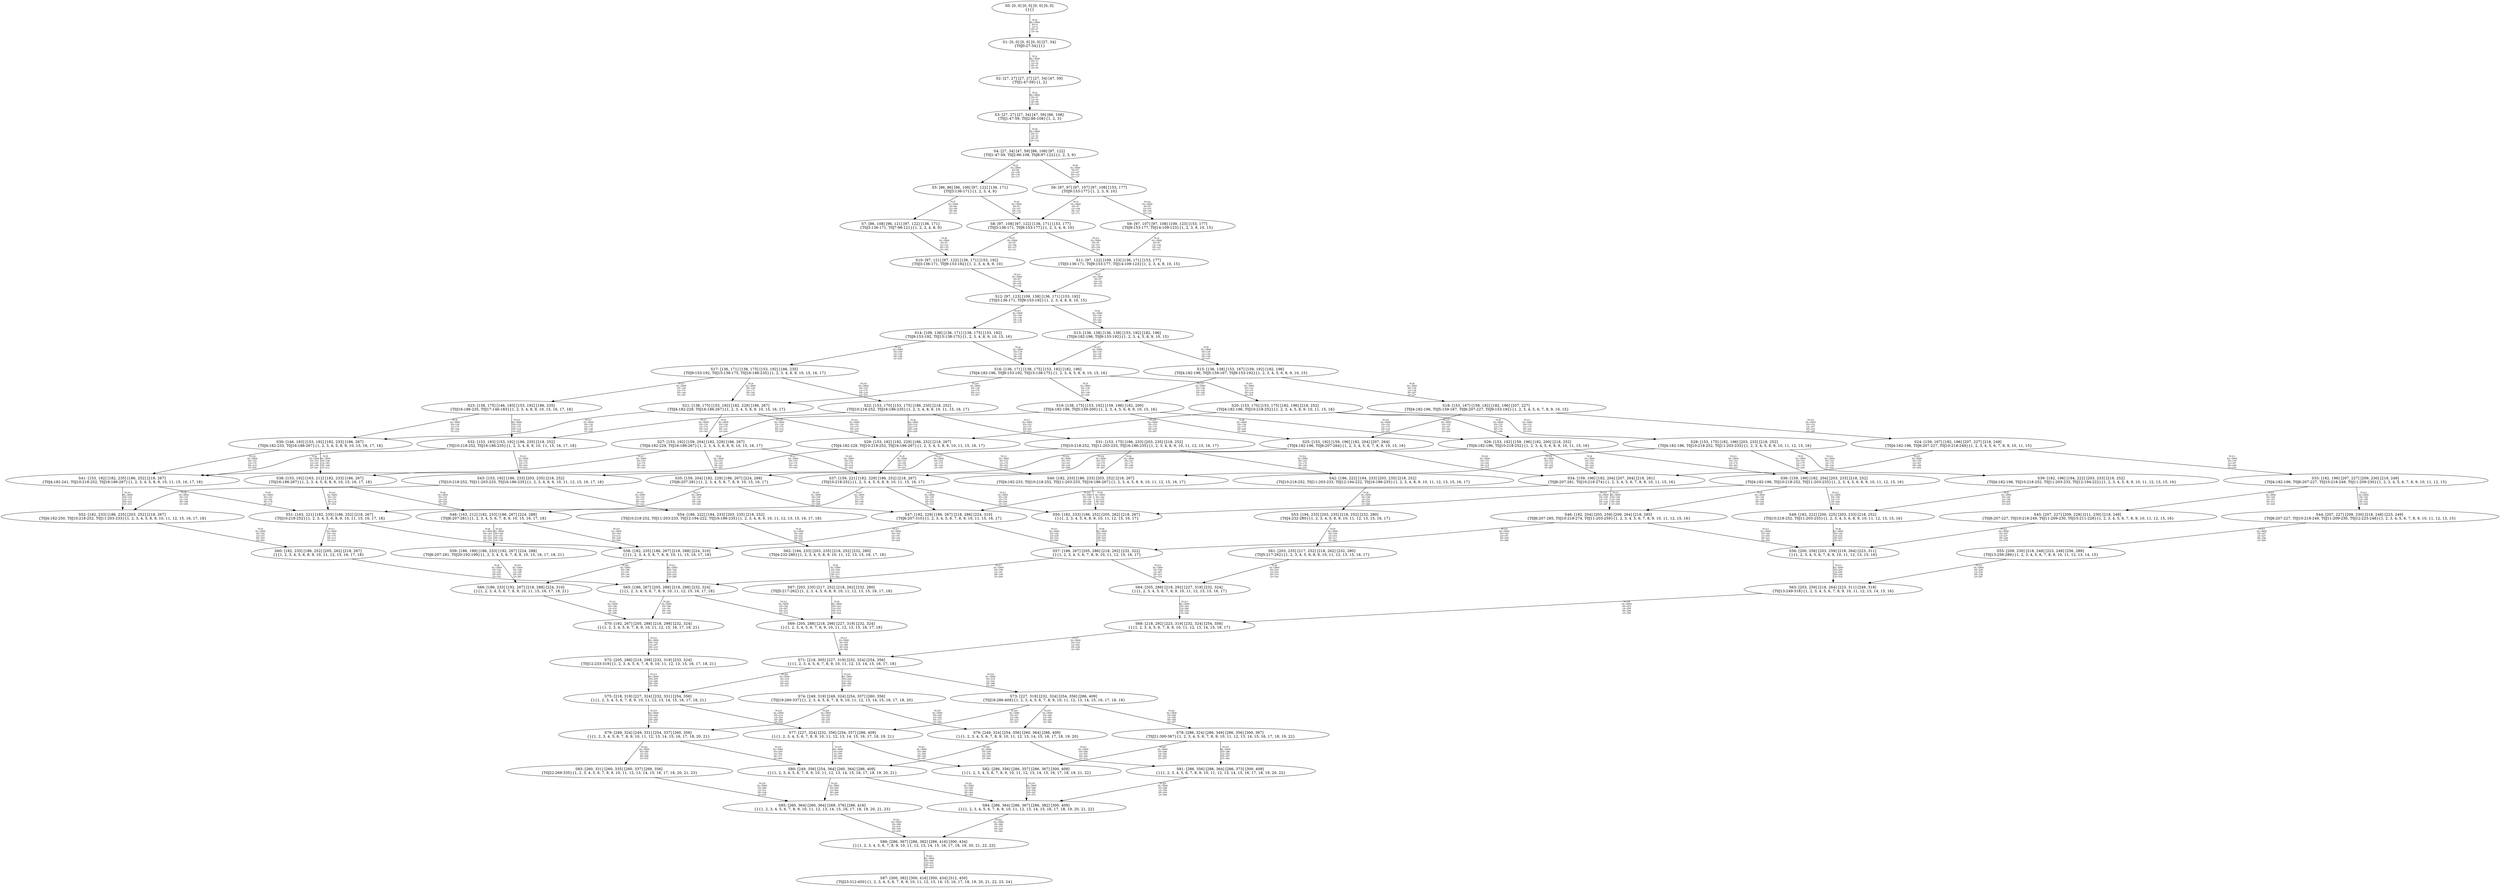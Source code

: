 digraph {
	S0[label="S0: [0, 0] [0, 0] [0, 0] [0, 0] \n{}{}"];
	S1[label="S1: [0, 0] [0, 0] [0, 0] [27, 34] \n{T0J0:27-34}{1}"];
	S2[label="S2: [27, 27] [27, 27] [27, 34] [47, 59] \n{T0J1:47-59}{1, 2}"];
	S3[label="S3: [27, 27] [27, 34] [47, 59] [86, 108] \n{T0J1:47-59, T0J2:86-108}{1, 2, 3}"];
	S4[label="S4: [27, 34] [47, 59] [86, 108] [97, 122] \n{T0J1:47-59, T0J2:86-108, T0J8:97-122}{1, 2, 3, 9}"];
	S5[label="S5: [86, 86] [86, 108] [97, 122] [136, 171] \n{T0J3:136-171}{1, 2, 3, 4, 9}"];
	S6[label="S6: [97, 97] [97, 107] [97, 108] [153, 177] \n{T0J9:153-177}{1, 2, 3, 9, 10}"];
	S7[label="S7: [86, 108] [96, 121] [97, 122] [136, 171] \n{T0J3:136-171, T0J7:96-121}{1, 2, 3, 4, 8, 9}"];
	S8[label="S8: [97, 108] [97, 122] [136, 171] [153, 177] \n{T0J3:136-171, T0J9:153-177}{1, 2, 3, 4, 9, 10}"];
	S9[label="S9: [97, 107] [97, 108] [109, 123] [153, 177] \n{T0J9:153-177, T0J14:109-123}{1, 2, 3, 9, 10, 15}"];
	S10[label="S10: [97, 121] [97, 122] [136, 171] [153, 192] \n{T0J3:136-171, T0J9:153-192}{1, 2, 3, 4, 8, 9, 10}"];
	S11[label="S11: [97, 122] [109, 123] [136, 171] [153, 177] \n{T0J3:136-171, T0J9:153-177, T0J14:109-123}{1, 2, 3, 4, 9, 10, 15}"];
	S12[label="S12: [97, 123] [109, 138] [136, 171] [153, 192] \n{T0J3:136-171, T0J9:153-192}{1, 2, 3, 4, 8, 9, 10, 15}"];
	S13[label="S13: [136, 138] [136, 138] [153, 192] [182, 196] \n{T0J4:182-196, T0J9:153-192}{1, 2, 3, 4, 5, 8, 9, 10, 15}"];
	S14[label="S14: [109, 138] [136, 171] [138, 175] [153, 192] \n{T0J9:153-192, T0J15:138-175}{1, 2, 3, 4, 8, 9, 10, 15, 16}"];
	S15[label="S15: [136, 138] [153, 167] [159, 192] [182, 196] \n{T0J4:182-196, T0J5:159-167, T0J9:153-192}{1, 2, 3, 4, 5, 6, 8, 9, 10, 15}"];
	S16[label="S16: [136, 171] [138, 175] [153, 192] [182, 196] \n{T0J4:182-196, T0J9:153-192, T0J15:138-175}{1, 2, 3, 4, 5, 8, 9, 10, 15, 16}"];
	S17[label="S17: [136, 171] [138, 175] [153, 192] [186, 235] \n{T0J9:153-192, T0J15:138-175, T0J16:186-235}{1, 2, 3, 4, 8, 9, 10, 15, 16, 17}"];
	S18[label="S18: [153, 167] [159, 192] [182, 196] [207, 227] \n{T0J4:182-196, T0J5:159-167, T0J6:207-227, T0J9:153-192}{1, 2, 3, 4, 5, 6, 7, 8, 9, 10, 15}"];
	S19[label="S19: [138, 175] [153, 192] [159, 196] [182, 200] \n{T0J4:182-196, T0J5:159-200}{1, 2, 3, 4, 5, 6, 8, 9, 10, 15, 16}"];
	S20[label="S20: [153, 170] [153, 175] [182, 196] [218, 252] \n{T0J4:182-196, T0J10:218-252}{1, 2, 3, 4, 5, 8, 9, 10, 11, 15, 16}"];
	S21[label="S21: [138, 175] [153, 192] [182, 229] [186, 267] \n{T0J4:182-229, T0J16:186-267}{1, 2, 3, 4, 5, 8, 9, 10, 15, 16, 17}"];
	S22[label="S22: [153, 170] [153, 175] [186, 235] [218, 252] \n{T0J10:218-252, T0J16:186-235}{1, 2, 3, 4, 8, 9, 10, 11, 15, 16, 17}"];
	S23[label="S23: [138, 175] [146, 183] [153, 192] [186, 235] \n{T0J16:186-235, T0J17:146-183}{1, 2, 3, 4, 8, 9, 10, 15, 16, 17, 18}"];
	S24[label="S24: [159, 167] [182, 196] [207, 227] [218, 249] \n{T0J4:182-196, T0J6:207-227, T0J10:218-249}{1, 2, 3, 4, 5, 6, 7, 8, 9, 10, 11, 15}"];
	S25[label="S25: [153, 192] [159, 196] [182, 204] [207, 264] \n{T0J4:182-196, T0J6:207-264}{1, 2, 3, 4, 5, 6, 7, 8, 9, 10, 15, 16}"];
	S26[label="S26: [153, 192] [159, 196] [182, 200] [218, 252] \n{T0J4:182-196, T0J10:218-252}{1, 2, 3, 4, 5, 6, 8, 9, 10, 11, 15, 16}"];
	S27[label="S27: [153, 192] [159, 204] [182, 229] [186, 267] \n{T0J4:182-229, T0J16:186-267}{1, 2, 3, 4, 5, 6, 8, 9, 10, 15, 16, 17}"];
	S28[label="S28: [153, 175] [182, 196] [203, 233] [218, 252] \n{T0J4:182-196, T0J10:218-252, T0J11:203-233}{1, 2, 3, 4, 5, 8, 9, 10, 11, 12, 15, 16}"];
	S29[label="S29: [153, 192] [182, 229] [186, 252] [218, 267] \n{T0J4:182-229, T0J10:218-252, T0J16:186-267}{1, 2, 3, 4, 5, 8, 9, 10, 11, 15, 16, 17}"];
	S30[label="S30: [146, 183] [153, 192] [182, 233] [186, 267] \n{T0J4:182-233, T0J16:186-267}{1, 2, 3, 4, 5, 8, 9, 10, 15, 16, 17, 18}"];
	S31[label="S31: [153, 175] [186, 233] [203, 235] [218, 252] \n{T0J10:218-252, T0J11:203-233, T0J16:186-235}{1, 2, 3, 4, 8, 9, 10, 11, 12, 15, 16, 17}"];
	S32[label="S32: [153, 183] [153, 192] [186, 235] [218, 252] \n{T0J10:218-252, T0J16:186-235}{1, 2, 3, 4, 8, 9, 10, 11, 15, 16, 17, 18}"];
	S33[label="S33: [182, 196] [207, 227] [209, 230] [218, 249] \n{T0J4:182-196, T0J6:207-227, T0J10:218-249, T0J11:209-230}{1, 2, 3, 4, 5, 6, 7, 8, 9, 10, 11, 12, 15}"];
	S34[label="S34: [159, 196] [182, 204] [207, 264] [218, 281] \n{T0J6:207-281, T0J10:218-274}{1, 2, 3, 4, 5, 6, 7, 8, 9, 10, 11, 15, 16}"];
	S35[label="S35: [159, 204] [182, 229] [186, 267] [224, 288] \n{T0J6:207-281}{1, 2, 3, 4, 5, 6, 7, 8, 9, 10, 15, 16, 17}"];
	S36[label="S36: [159, 196] [182, 204] [203, 233] [218, 252] \n{T0J4:182-196, T0J10:218-252, T0J11:203-233}{1, 2, 3, 4, 5, 6, 8, 9, 10, 11, 12, 15, 16}"];
	S37[label="S37: [159, 221] [182, 229] [186, 252] [218, 267] \n{T0J10:218-252}{1, 2, 3, 4, 5, 6, 8, 9, 10, 11, 15, 16, 17}"];
	S38[label="S38: [153, 192] [163, 212] [182, 233] [186, 267] \n{T0J16:186-267}{1, 2, 3, 4, 5, 6, 8, 9, 10, 15, 16, 17, 18}"];
	S39[label="S39: [182, 196] [194, 222] [203, 233] [218, 252] \n{T0J4:182-196, T0J10:218-252, T0J11:203-233, T0J12:194-222}{1, 2, 3, 4, 5, 8, 9, 10, 11, 12, 13, 15, 16}"];
	S40[label="S40: [182, 233] [186, 233] [203, 252] [218, 267] \n{T0J4:182-233, T0J10:218-252, T0J11:203-233, T0J16:186-267}{1, 2, 3, 4, 5, 8, 9, 10, 11, 12, 15, 16, 17}"];
	S41[label="S41: [153, 192] [182, 235] [186, 252] [218, 267] \n{T0J4:182-241, T0J10:218-252, T0J16:186-267}{1, 2, 3, 4, 5, 8, 9, 10, 11, 15, 16, 17, 18}"];
	S42[label="S42: [186, 222] [194, 233] [203, 235] [218, 252] \n{T0J10:218-252, T0J11:203-233, T0J12:194-222, T0J16:186-235}{1, 2, 3, 4, 8, 9, 10, 11, 12, 13, 15, 16, 17}"];
	S43[label="S43: [153, 192] [186, 233] [203, 235] [218, 252] \n{T0J10:218-252, T0J11:203-233, T0J16:186-235}{1, 2, 3, 4, 8, 9, 10, 11, 12, 15, 16, 17, 18}"];
	S44[label="S44: [207, 227] [209, 230] [218, 248] [223, 249] \n{T0J6:207-227, T0J10:218-249, T0J11:209-230, T0J12:223-248}{1, 2, 3, 4, 5, 6, 7, 8, 9, 10, 11, 12, 13, 15}"];
	S45[label="S45: [207, 227] [209, 228] [211, 230] [218, 249] \n{T0J6:207-227, T0J10:218-249, T0J11:209-230, T0J15:211-228}{1, 2, 3, 4, 5, 6, 7, 8, 9, 10, 11, 12, 15, 16}"];
	S46[label="S46: [182, 204] [203, 259] [209, 264] [218, 285] \n{T0J6:207-285, T0J10:218-274, T0J11:203-259}{1, 2, 3, 4, 5, 6, 7, 8, 9, 10, 11, 12, 15, 16}"];
	S47[label="S47: [182, 229] [186, 267] [218, 286] [224, 310] \n{T0J6:207-310}{1, 2, 3, 4, 5, 6, 7, 8, 9, 10, 11, 15, 16, 17}"];
	S48[label="S48: [163, 212] [182, 233] [186, 267] [224, 288] \n{T0J6:207-281}{1, 2, 3, 4, 5, 6, 7, 8, 9, 10, 15, 16, 17, 18}"];
	S49[label="S49: [182, 222] [200, 225] [203, 233] [218, 252] \n{T0J10:218-252, T0J11:203-233}{1, 2, 3, 4, 5, 6, 8, 9, 10, 11, 12, 13, 15, 16}"];
	S50[label="S50: [182, 233] [186, 252] [205, 262] [218, 267] \n{}{1, 2, 3, 4, 5, 6, 8, 9, 10, 11, 12, 15, 16, 17}"];
	S51[label="S51: [163, 221] [182, 235] [186, 252] [218, 267] \n{T0J10:218-252}{1, 2, 3, 4, 5, 6, 8, 9, 10, 11, 15, 16, 17, 18}"];
	S52[label="S52: [182, 233] [186, 235] [203, 252] [218, 267] \n{T0J4:182-250, T0J10:218-252, T0J11:203-233}{1, 2, 3, 4, 5, 8, 9, 10, 11, 12, 15, 16, 17, 18}"];
	S53[label="S53: [194, 233] [203, 235] [218, 252] [232, 280] \n{T0J4:232-280}{1, 2, 3, 4, 5, 8, 9, 10, 11, 12, 13, 15, 16, 17}"];
	S54[label="S54: [186, 222] [194, 233] [203, 235] [218, 252] \n{T0J10:218-252, T0J11:203-233, T0J12:194-222, T0J16:186-235}{1, 2, 3, 4, 8, 9, 10, 11, 12, 13, 15, 16, 17, 18}"];
	S55[label="S55: [209, 230] [218, 248] [223, 249] [256, 289] \n{T0J13:256-289}{1, 2, 3, 4, 5, 6, 7, 8, 9, 10, 11, 12, 13, 14, 15}"];
	S56[label="S56: [200, 256] [203, 259] [218, 264] [223, 311] \n{}{1, 2, 3, 4, 5, 6, 7, 8, 9, 10, 11, 12, 13, 15, 16}"];
	S57[label="S57: [186, 267] [205, 286] [218, 292] [232, 322] \n{}{1, 2, 3, 4, 5, 6, 7, 8, 9, 10, 11, 12, 15, 16, 17}"];
	S58[label="S58: [182, 235] [186, 267] [218, 288] [224, 310] \n{}{1, 2, 3, 4, 5, 6, 7, 8, 9, 10, 11, 15, 16, 17, 18}"];
	S59[label="S59: [186, 199] [186, 233] [192, 267] [224, 288] \n{T0J6:207-281, T0J20:192-199}{1, 2, 3, 4, 5, 6, 7, 8, 9, 10, 15, 16, 17, 18, 21}"];
	S60[label="S60: [182, 235] [186, 252] [205, 262] [218, 267] \n{}{1, 2, 3, 4, 5, 6, 8, 9, 10, 11, 12, 15, 16, 17, 18}"];
	S61[label="S61: [203, 235] [217, 252] [218, 262] [232, 280] \n{T0J5:217-262}{1, 2, 3, 4, 5, 6, 8, 9, 10, 11, 12, 13, 15, 16, 17}"];
	S62[label="S62: [194, 233] [203, 235] [218, 252] [232, 280] \n{T0J4:232-280}{1, 2, 3, 4, 5, 8, 9, 10, 11, 12, 13, 15, 16, 17, 18}"];
	S63[label="S63: [203, 259] [218, 264] [223, 311] [249, 318] \n{T0J13:249-318}{1, 2, 3, 4, 5, 6, 7, 8, 9, 10, 11, 12, 13, 14, 15, 16}"];
	S64[label="S64: [205, 286] [218, 292] [227, 319] [232, 324] \n{}{1, 2, 3, 4, 5, 6, 7, 8, 9, 10, 11, 12, 13, 15, 16, 17}"];
	S65[label="S65: [186, 267] [205, 288] [218, 298] [232, 324] \n{}{1, 2, 3, 4, 5, 6, 7, 8, 9, 10, 11, 12, 15, 16, 17, 18}"];
	S66[label="S66: [186, 233] [192, 267] [218, 288] [224, 310] \n{}{1, 2, 3, 4, 5, 6, 7, 8, 9, 10, 11, 15, 16, 17, 18, 21}"];
	S67[label="S67: [203, 235] [217, 252] [218, 262] [232, 280] \n{T0J5:217-262}{1, 2, 3, 4, 5, 6, 8, 9, 10, 11, 12, 13, 15, 16, 17, 18}"];
	S68[label="S68: [218, 292] [223, 319] [232, 324] [254, 356] \n{}{1, 2, 3, 4, 5, 6, 7, 8, 9, 10, 11, 12, 13, 14, 15, 16, 17}"];
	S69[label="S69: [205, 288] [218, 298] [227, 319] [232, 324] \n{}{1, 2, 3, 4, 5, 6, 7, 8, 9, 10, 11, 12, 13, 15, 16, 17, 18}"];
	S70[label="S70: [192, 267] [205, 288] [218, 298] [232, 324] \n{}{1, 2, 3, 4, 5, 6, 7, 8, 9, 10, 11, 12, 15, 16, 17, 18, 21}"];
	S71[label="S71: [218, 305] [227, 319] [232, 324] [254, 356] \n{}{1, 2, 3, 4, 5, 6, 7, 8, 9, 10, 11, 12, 13, 14, 15, 16, 17, 18}"];
	S72[label="S72: [205, 288] [218, 298] [232, 319] [233, 324] \n{T0J12:233-319}{1, 2, 3, 4, 5, 6, 7, 8, 9, 10, 11, 12, 13, 15, 16, 17, 18, 21}"];
	S73[label="S73: [227, 319] [232, 324] [254, 356] [286, 409] \n{T0J18:286-409}{1, 2, 3, 4, 5, 6, 7, 8, 9, 10, 11, 12, 13, 14, 15, 16, 17, 18, 19}"];
	S74[label="S74: [249, 319] [249, 324] [254, 337] [260, 356] \n{T0J19:260-337}{1, 2, 3, 4, 5, 6, 7, 8, 9, 10, 11, 12, 13, 14, 15, 16, 17, 18, 20}"];
	S75[label="S75: [218, 319] [227, 324] [232, 331] [254, 356] \n{}{1, 2, 3, 4, 5, 6, 7, 8, 9, 10, 11, 12, 13, 14, 15, 16, 17, 18, 21}"];
	S76[label="S76: [249, 324] [254, 356] [260, 364] [286, 409] \n{}{1, 2, 3, 4, 5, 6, 7, 8, 9, 10, 11, 12, 13, 14, 15, 16, 17, 18, 19, 20}"];
	S77[label="S77: [227, 324] [232, 356] [254, 357] [286, 409] \n{}{1, 2, 3, 4, 5, 6, 7, 8, 9, 10, 11, 12, 13, 14, 15, 16, 17, 18, 19, 21}"];
	S78[label="S78: [286, 324] [286, 349] [286, 356] [300, 367] \n{T0J21:300-367}{1, 2, 3, 4, 5, 6, 7, 8, 9, 10, 11, 12, 13, 14, 15, 16, 17, 18, 19, 22}"];
	S79[label="S79: [249, 324] [249, 331] [254, 337] [260, 356] \n{}{1, 2, 3, 4, 5, 6, 7, 8, 9, 10, 11, 12, 13, 14, 15, 16, 17, 18, 20, 21}"];
	S80[label="S80: [249, 356] [254, 364] [260, 364] [286, 409] \n{}{1, 2, 3, 4, 5, 6, 7, 8, 9, 10, 11, 12, 13, 14, 15, 16, 17, 18, 19, 20, 21}"];
	S81[label="S81: [286, 356] [286, 364] [286, 373] [300, 409] \n{}{1, 2, 3, 4, 5, 6, 7, 8, 9, 10, 11, 12, 13, 14, 15, 16, 17, 18, 19, 20, 22}"];
	S82[label="S82: [286, 356] [286, 357] [286, 367] [300, 409] \n{}{1, 2, 3, 4, 5, 6, 7, 8, 9, 10, 11, 12, 13, 14, 15, 16, 17, 18, 19, 21, 22}"];
	S83[label="S83: [260, 331] [260, 335] [260, 337] [269, 356] \n{T0J22:269-335}{1, 2, 3, 4, 5, 6, 7, 8, 9, 10, 11, 12, 13, 14, 15, 16, 17, 18, 20, 21, 23}"];
	S84[label="S84: [286, 364] [286, 367] [286, 382] [300, 409] \n{}{1, 2, 3, 4, 5, 6, 7, 8, 9, 10, 11, 12, 13, 14, 15, 16, 17, 18, 19, 20, 21, 22}"];
	S85[label="S85: [260, 364] [260, 364] [269, 376] [286, 416] \n{}{1, 2, 3, 4, 5, 6, 7, 8, 9, 10, 11, 12, 13, 14, 15, 16, 17, 18, 19, 20, 21, 23}"];
	S86[label="S86: [286, 367] [286, 382] [286, 416] [300, 434] \n{}{1, 2, 3, 4, 5, 6, 7, 8, 9, 10, 11, 12, 13, 14, 15, 16, 17, 18, 19, 20, 21, 22, 23}"];
	S87[label="S87: [300, 382] [300, 416] [300, 434] [312, 450] \n{T0J23:312-450}{1, 2, 3, 4, 5, 6, 7, 8, 9, 10, 11, 12, 13, 14, 15, 16, 17, 18, 19, 20, 21, 22, 23, 24}"];
	S0 -> S1[label="T0 J0\nDL=2800\nES=0\nLS=0\nEF=27\nLF=34",fontsize=8];
	S1 -> S2[label="T0 J1\nDL=2800\nES=27\nLS=34\nEF=47\nLF=59",fontsize=8];
	S2 -> S3[label="T0 J2\nDL=2800\nES=27\nLS=34\nEF=86\nLF=108",fontsize=8];
	S3 -> S4[label="T0 J8\nDL=2800\nES=27\nLS=34\nEF=97\nLF=122",fontsize=8];
	S4 -> S5[label="T0 J3\nDL=2800\nES=86\nLS=108\nEF=136\nLF=171",fontsize=8];
	S4 -> S6[label="T0 J9\nDL=2800\nES=97\nLS=107\nEF=153\nLF=177",fontsize=8];
	S5 -> S7[label="T0 J7\nDL=2800\nES=86\nLS=108\nEF=96\nLF=121",fontsize=8];
	S5 -> S8[label="T0 J9\nDL=2800\nES=97\nLS=107\nEF=153\nLF=177",fontsize=8];
	S6 -> S8[label="T0 J3\nDL=2800\nES=97\nLS=108\nEF=147\nLF=171",fontsize=8];
	S6 -> S9[label="T0 J14\nDL=2800\nES=97\nLS=107\nEF=109\nLF=123",fontsize=8];
	S7 -> S10[label="T0 J9\nDL=2800\nES=97\nLS=122\nEF=153\nLF=192",fontsize=8];
	S8 -> S10[label="T0 J7\nDL=2800\nES=97\nLS=108\nEF=107\nLF=121",fontsize=8];
	S8 -> S11[label="T0 J14\nDL=2800\nES=97\nLS=107\nEF=109\nLF=123",fontsize=8];
	S9 -> S11[label="T0 J3\nDL=2800\nES=97\nLS=108\nEF=147\nLF=171",fontsize=8];
	S10 -> S12[label="T0 J14\nDL=2800\nES=97\nLS=122\nEF=109\nLF=138",fontsize=8];
	S11 -> S12[label="T0 J7\nDL=2800\nES=97\nLS=122\nEF=107\nLF=135",fontsize=8];
	S12 -> S13[label="T0 J4\nDL=2800\nES=136\nLS=138\nEF=182\nLF=196",fontsize=8];
	S12 -> S14[label="T0 J15\nDL=2800\nES=109\nLS=138\nEF=138\nLF=175",fontsize=8];
	S13 -> S15[label="T0 J5\nDL=2800\nES=136\nLS=138\nEF=159\nLF=167",fontsize=8];
	S13 -> S16[label="T0 J15\nDL=2800\nES=136\nLS=138\nEF=165\nLF=175",fontsize=8];
	S14 -> S16[label="T0 J4\nDL=2800\nES=136\nLS=138\nEF=182\nLF=196",fontsize=8];
	S14 -> S17[label="T0 J16\nDL=2800\nES=109\nLS=138\nEF=186\nLF=235",fontsize=8];
	S15 -> S18[label="T0 J6\nDL=2800\nES=136\nLS=138\nEF=207\nLF=227",fontsize=8];
	S15 -> S19[label="T0 J15\nDL=2800\nES=136\nLS=138\nEF=165\nLF=175",fontsize=8];
	S16 -> S19[label="T0 J5\nDL=2800\nES=136\nLS=171\nEF=159\nLF=200",fontsize=8];
	S16 -> S20[label="T0 J10\nDL=2800\nES=153\nLS=170\nEF=218\nLF=252",fontsize=8];
	S16 -> S21[label="T0 J16\nDL=2800\nES=136\nLS=170\nEF=213\nLF=267",fontsize=8];
	S17 -> S21[label="T0 J4\nDL=2800\nES=136\nLS=171\nEF=182\nLF=229",fontsize=8];
	S17 -> S22[label="T0 J10\nDL=2800\nES=153\nLS=170\nEF=218\nLF=252",fontsize=8];
	S17 -> S23[label="T0 J17\nDL=2800\nES=136\nLS=170\nEF=146\nLF=183",fontsize=8];
	S18 -> S24[label="T0 J10\nDL=2800\nES=153\nLS=167\nEF=218\nLF=249",fontsize=8];
	S18 -> S25[label="T0 J15\nDL=2800\nES=153\nLS=167\nEF=182\nLF=204",fontsize=8];
	S19 -> S25[label="T0 J6\nDL=2800\nES=138\nLS=175\nEF=209\nLF=264",fontsize=8];
	S19 -> S26[label="T0 J10\nDL=2800\nES=153\nLS=170\nEF=218\nLF=252",fontsize=8];
	S19 -> S27[label="T0 J16\nDL=2800\nES=138\nLS=170\nEF=215\nLF=267",fontsize=8];
	S20 -> S26[label="T0 J5\nDL=2800\nES=153\nLS=170\nEF=176\nLF=199",fontsize=8];
	S20 -> S28[label="T0 J11\nDL=2800\nES=153\nLS=170\nEF=203\nLF=233",fontsize=8];
	S20 -> S29[label="T0 J16\nDL=2800\nES=153\nLS=170\nEF=230\nLF=267",fontsize=8];
	S21 -> S27[label="T0 J5\nDL=2800\nES=138\nLS=175\nEF=161\nLF=204",fontsize=8];
	S21 -> S29[label="T0 J10\nDL=2800\nES=153\nLS=170\nEF=218\nLF=252",fontsize=8];
	S21 -> S30[label="T0 J17\nDL=2800\nES=138\nLS=170\nEF=148\nLF=183",fontsize=8];
	S22 -> S29[label="T0 J4\nDL=2800\nES=153\nLS=170\nEF=199\nLF=228",fontsize=8];
	S22 -> S31[label="T0 J11\nDL=2800\nES=153\nLS=170\nEF=203\nLF=233",fontsize=8];
	S22 -> S32[label="T0 J17\nDL=2800\nES=153\nLS=170\nEF=163\nLF=183",fontsize=8];
	S23 -> S30[label="T0 J4\nDL=2800\nES=138\nLS=175\nEF=184\nLF=233",fontsize=8];
	S23 -> S32[label="T0 J10\nDL=2800\nES=153\nLS=170\nEF=218\nLF=252",fontsize=8];
	S24 -> S33[label="T0 J11\nDL=2800\nES=159\nLS=167\nEF=209\nLF=230",fontsize=8];
	S24 -> S34[label="T0 J15\nDL=2800\nES=159\nLS=167\nEF=188\nLF=204",fontsize=8];
	S25 -> S34[label="T0 J10\nDL=2800\nES=153\nLS=192\nEF=218\nLF=274",fontsize=8];
	S25 -> S35[label="T0 J16\nDL=2800\nES=153\nLS=191\nEF=230\nLF=288",fontsize=8];
	S26 -> S34[label="T0 J6\nDL=2800\nES=153\nLS=192\nEF=224\nLF=281",fontsize=8];
	S26 -> S36[label="T0 J11\nDL=2800\nES=153\nLS=170\nEF=203\nLF=233",fontsize=8];
	S26 -> S37[label="T0 J16\nDL=2800\nES=153\nLS=170\nEF=230\nLF=267",fontsize=8];
	S27 -> S35[label="T0 J6\nDL=2800\nES=153\nLS=192\nEF=224\nLF=281",fontsize=8];
	S27 -> S37[label="T0 J10\nDL=2800\nES=153\nLS=170\nEF=218\nLF=252",fontsize=8];
	S27 -> S38[label="T0 J17\nDL=2800\nES=153\nLS=170\nEF=163\nLF=183",fontsize=8];
	S28 -> S36[label="T0 J5\nDL=2800\nES=153\nLS=175\nEF=176\nLF=204",fontsize=8];
	S28 -> S39[label="T0 J12\nDL=2800\nES=153\nLS=170\nEF=194\nLF=222",fontsize=8];
	S28 -> S40[label="T0 J16\nDL=2800\nES=153\nLS=170\nEF=230\nLF=267",fontsize=8];
	S29 -> S37[label="T0 J5\nDL=2800\nES=153\nLS=192\nEF=176\nLF=221",fontsize=8];
	S29 -> S40[label="T0 J11\nDL=2800\nES=153\nLS=170\nEF=203\nLF=233",fontsize=8];
	S29 -> S41[label="T0 J17\nDL=2800\nES=153\nLS=170\nEF=163\nLF=183",fontsize=8];
	S30 -> S38[label="T0 J5\nDL=2800\nES=146\nLS=183\nEF=169\nLF=212",fontsize=8];
	S30 -> S41[label="T0 J10\nDL=2800\nES=153\nLS=170\nEF=218\nLF=252",fontsize=8];
	S31 -> S40[label="T0 J4\nDL=2800\nES=153\nLS=175\nEF=199\nLF=233",fontsize=8];
	S31 -> S42[label="T0 J12\nDL=2800\nES=153\nLS=170\nEF=194\nLF=222",fontsize=8];
	S31 -> S43[label="T0 J17\nDL=2800\nES=153\nLS=170\nEF=163\nLF=183",fontsize=8];
	S32 -> S41[label="T0 J4\nDL=2800\nES=153\nLS=183\nEF=199\nLF=241",fontsize=8];
	S32 -> S43[label="T0 J11\nDL=2800\nES=153\nLS=170\nEF=203\nLF=233",fontsize=8];
	S33 -> S44[label="T0 J12\nDL=2800\nES=182\nLS=196\nEF=223\nLF=248",fontsize=8];
	S33 -> S45[label="T0 J15\nDL=2800\nES=182\nLS=191\nEF=211\nLF=228",fontsize=8];
	S34 -> S46[label="T0 J11\nDL=2800\nES=159\nLS=196\nEF=209\nLF=259",fontsize=8];
	S34 -> S47[label="T0 J16\nDL=2800\nES=159\nLS=191\nEF=236\nLF=288",fontsize=8];
	S35 -> S47[label="T0 J10\nDL=2800\nES=159\nLS=204\nEF=224\nLF=286",fontsize=8];
	S35 -> S48[label="T0 J17\nDL=2800\nES=159\nLS=191\nEF=169\nLF=204",fontsize=8];
	S36 -> S46[label="T0 J6\nDL=2800\nES=159\nLS=196\nEF=230\nLF=285",fontsize=8];
	S36 -> S49[label="T0 J12\nDL=2800\nES=159\nLS=170\nEF=200\nLF=222",fontsize=8];
	S36 -> S50[label="T0 J16\nDL=2800\nES=159\nLS=170\nEF=236\nLF=267",fontsize=8];
	S37 -> S47[label="T0 J6\nDL=2800\nES=159\nLS=221\nEF=230\nLF=310",fontsize=8];
	S37 -> S50[label="T0 J11\nDL=2800\nES=159\nLS=170\nEF=209\nLF=233",fontsize=8];
	S37 -> S51[label="T0 J17\nDL=2800\nES=159\nLS=170\nEF=169\nLF=183",fontsize=8];
	S38 -> S48[label="T0 J6\nDL=2800\nES=153\nLS=192\nEF=224\nLF=281",fontsize=8];
	S38 -> S51[label="T0 J10\nDL=2800\nES=153\nLS=170\nEF=218\nLF=252",fontsize=8];
	S39 -> S49[label="T0 J5\nDL=2800\nES=182\nLS=196\nEF=205\nLF=225",fontsize=8];
	S40 -> S50[label="T0 J5\nDL=2800\nES=182\nLS=233\nEF=205\nLF=262",fontsize=8];
	S41 -> S51[label="T0 J5\nDL=2800\nES=153\nLS=192\nEF=176\nLF=221",fontsize=8];
	S41 -> S52[label="T0 J11\nDL=2800\nES=153\nLS=170\nEF=203\nLF=233",fontsize=8];
	S42 -> S53[label="T0 J4\nDL=2800\nES=186\nLS=222\nEF=232\nLF=280",fontsize=8];
	S43 -> S52[label="T0 J4\nDL=2800\nES=153\nLS=192\nEF=199\nLF=250",fontsize=8];
	S43 -> S54[label="T0 J12\nDL=2800\nES=153\nLS=170\nEF=194\nLF=222",fontsize=8];
	S44 -> S55[label="T0 J13\nDL=2800\nES=207\nLS=227\nEF=256\nLF=289",fontsize=8];
	S45 -> S56[label="T0 J12\nDL=2800\nES=207\nLS=227\nEF=248\nLF=279",fontsize=8];
	S46 -> S56[label="T0 J12\nDL=2800\nES=182\nLS=204\nEF=223\nLF=256",fontsize=8];
	S46 -> S57[label="T0 J16\nDL=2800\nES=182\nLS=191\nEF=259\nLF=288",fontsize=8];
	S47 -> S57[label="T0 J11\nDL=2800\nES=182\nLS=229\nEF=232\nLF=292",fontsize=8];
	S47 -> S58[label="T0 J17\nDL=2800\nES=182\nLS=191\nEF=192\nLF=204",fontsize=8];
	S48 -> S58[label="T0 J10\nDL=2800\nES=163\nLS=212\nEF=228\nLF=294",fontsize=8];
	S48 -> S59[label="T0 J20\nDL=2800\nES=186\nLS=191\nEF=192\nLF=199",fontsize=8];
	S49 -> S56[label="T0 J6\nDL=2800\nES=182\nLS=222\nEF=253\nLF=311",fontsize=8];
	S50 -> S57[label="T0 J6\nDL=2800\nES=182\nLS=233\nEF=253\nLF=322",fontsize=8];
	S51 -> S58[label="T0 J6\nDL=2800\nES=163\nLS=221\nEF=234\nLF=310",fontsize=8];
	S51 -> S60[label="T0 J11\nDL=2800\nES=163\nLS=170\nEF=213\nLF=233",fontsize=8];
	S52 -> S60[label="T0 J5\nDL=2800\nES=182\nLS=233\nEF=205\nLF=262",fontsize=8];
	S53 -> S61[label="T0 J5\nDL=2800\nES=194\nLS=233\nEF=217\nLF=262",fontsize=8];
	S54 -> S62[label="T0 J4\nDL=2800\nES=186\nLS=222\nEF=232\nLF=280",fontsize=8];
	S55 -> S63[label="T0 J15\nDL=2800\nES=209\nLS=230\nEF=238\nLF=267",fontsize=8];
	S56 -> S63[label="T0 J13\nDL=2800\nES=200\nLS=256\nEF=249\nLF=318",fontsize=8];
	S57 -> S64[label="T0 J12\nDL=2800\nES=186\nLS=267\nEF=227\nLF=319",fontsize=8];
	S57 -> S65[label="T0 J17\nDL=2800\nES=186\nLS=191\nEF=196\nLF=204",fontsize=8];
	S58 -> S65[label="T0 J11\nDL=2800\nES=182\nLS=235\nEF=232\nLF=298",fontsize=8];
	S58 -> S66[label="T0 J20\nDL=2800\nES=186\nLS=191\nEF=192\nLF=199",fontsize=8];
	S59 -> S66[label="T0 J10\nDL=2800\nES=186\nLS=199\nEF=251\nLF=281",fontsize=8];
	S60 -> S65[label="T0 J6\nDL=2800\nES=182\nLS=235\nEF=253\nLF=324",fontsize=8];
	S61 -> S64[label="T0 J6\nDL=2800\nES=203\nLS=235\nEF=274\nLF=324",fontsize=8];
	S62 -> S67[label="T0 J5\nDL=2800\nES=194\nLS=233\nEF=217\nLF=262",fontsize=8];
	S63 -> S68[label="T0 J16\nDL=2800\nES=203\nLS=259\nEF=280\nLF=356",fontsize=8];
	S64 -> S68[label="T0 J13\nDL=2800\nES=205\nLS=286\nEF=254\nLF=348",fontsize=8];
	S65 -> S69[label="T0 J12\nDL=2800\nES=186\nLS=267\nEF=227\nLF=319",fontsize=8];
	S65 -> S70[label="T0 J20\nDL=2800\nES=186\nLS=191\nEF=192\nLF=199",fontsize=8];
	S66 -> S70[label="T0 J11\nDL=2800\nES=186\nLS=233\nEF=236\nLF=296",fontsize=8];
	S67 -> S69[label="T0 J6\nDL=2800\nES=203\nLS=235\nEF=274\nLF=324",fontsize=8];
	S68 -> S71[label="T0 J17\nDL=2800\nES=218\nLS=292\nEF=228\nLF=305",fontsize=8];
	S69 -> S71[label="T0 J13\nDL=2800\nES=205\nLS=288\nEF=254\nLF=350",fontsize=8];
	S70 -> S72[label="T0 J12\nDL=2800\nES=192\nLS=267\nEF=233\nLF=319",fontsize=8];
	S71 -> S73[label="T0 J18\nDL=2800\nES=218\nLS=324\nEF=286\nLF=409",fontsize=8];
	S71 -> S74[label="T0 J19\nDL=2800\nES=249\nLS=323\nEF=260\nLF=337",fontsize=8];
	S71 -> S75[label="T0 J20\nDL=2800\nES=218\nLS=323\nEF=224\nLF=331",fontsize=8];
	S72 -> S75[label="T0 J13\nDL=2800\nES=205\nLS=288\nEF=254\nLF=350",fontsize=8];
	S73 -> S76[label="T0 J19\nDL=2800\nES=249\nLS=350\nEF=260\nLF=364",fontsize=8];
	S73 -> S77[label="T0 J20\nDL=2800\nES=227\nLS=349\nEF=233\nLF=357",fontsize=8];
	S73 -> S78[label="T0 J21\nDL=2800\nES=286\nLS=349\nEF=300\nLF=367",fontsize=8];
	S74 -> S76[label="T0 J18\nDL=2800\nES=249\nLS=324\nEF=317\nLF=409",fontsize=8];
	S74 -> S79[label="T0 J20\nDL=2800\nES=249\nLS=323\nEF=255\nLF=331",fontsize=8];
	S75 -> S77[label="T0 J18\nDL=2800\nES=218\nLS=324\nEF=286\nLF=409",fontsize=8];
	S75 -> S79[label="T0 J19\nDL=2800\nES=249\nLS=323\nEF=260\nLF=337",fontsize=8];
	S76 -> S80[label="T0 J20\nDL=2800\nES=249\nLS=356\nEF=255\nLF=364",fontsize=8];
	S76 -> S81[label="T0 J21\nDL=2800\nES=286\nLS=355\nEF=300\nLF=373",fontsize=8];
	S77 -> S80[label="T0 J19\nDL=2800\nES=249\nLS=350\nEF=260\nLF=364",fontsize=8];
	S77 -> S82[label="T0 J21\nDL=2800\nES=286\nLS=349\nEF=300\nLF=367",fontsize=8];
	S78 -> S81[label="T0 J19\nDL=2800\nES=286\nLS=350\nEF=297\nLF=364",fontsize=8];
	S78 -> S82[label="T0 J20\nDL=2800\nES=286\nLS=349\nEF=292\nLF=357",fontsize=8];
	S79 -> S80[label="T0 J18\nDL=2800\nES=249\nLS=324\nEF=317\nLF=409",fontsize=8];
	S79 -> S83[label="T0 J22\nDL=2800\nES=260\nLS=323\nEF=269\nLF=335",fontsize=8];
	S80 -> S84[label="T0 J21\nDL=2800\nES=286\nLS=364\nEF=300\nLF=382",fontsize=8];
	S80 -> S85[label="T0 J22\nDL=2800\nES=260\nLS=364\nEF=269\nLF=376",fontsize=8];
	S81 -> S84[label="T0 J20\nDL=2800\nES=286\nLS=356\nEF=292\nLF=364",fontsize=8];
	S82 -> S84[label="T0 J19\nDL=2800\nES=286\nLS=356\nEF=297\nLF=370",fontsize=8];
	S83 -> S85[label="T0 J18\nDL=2800\nES=260\nLS=331\nEF=328\nLF=416",fontsize=8];
	S84 -> S86[label="T0 J22\nDL=2800\nES=286\nLS=370\nEF=295\nLF=382",fontsize=8];
	S85 -> S86[label="T0 J21\nDL=2800\nES=286\nLS=416\nEF=300\nLF=434",fontsize=8];
	S86 -> S87[label="T0 J23\nDL=2800\nES=300\nLS=434\nEF=312\nLF=450",fontsize=8];
}
